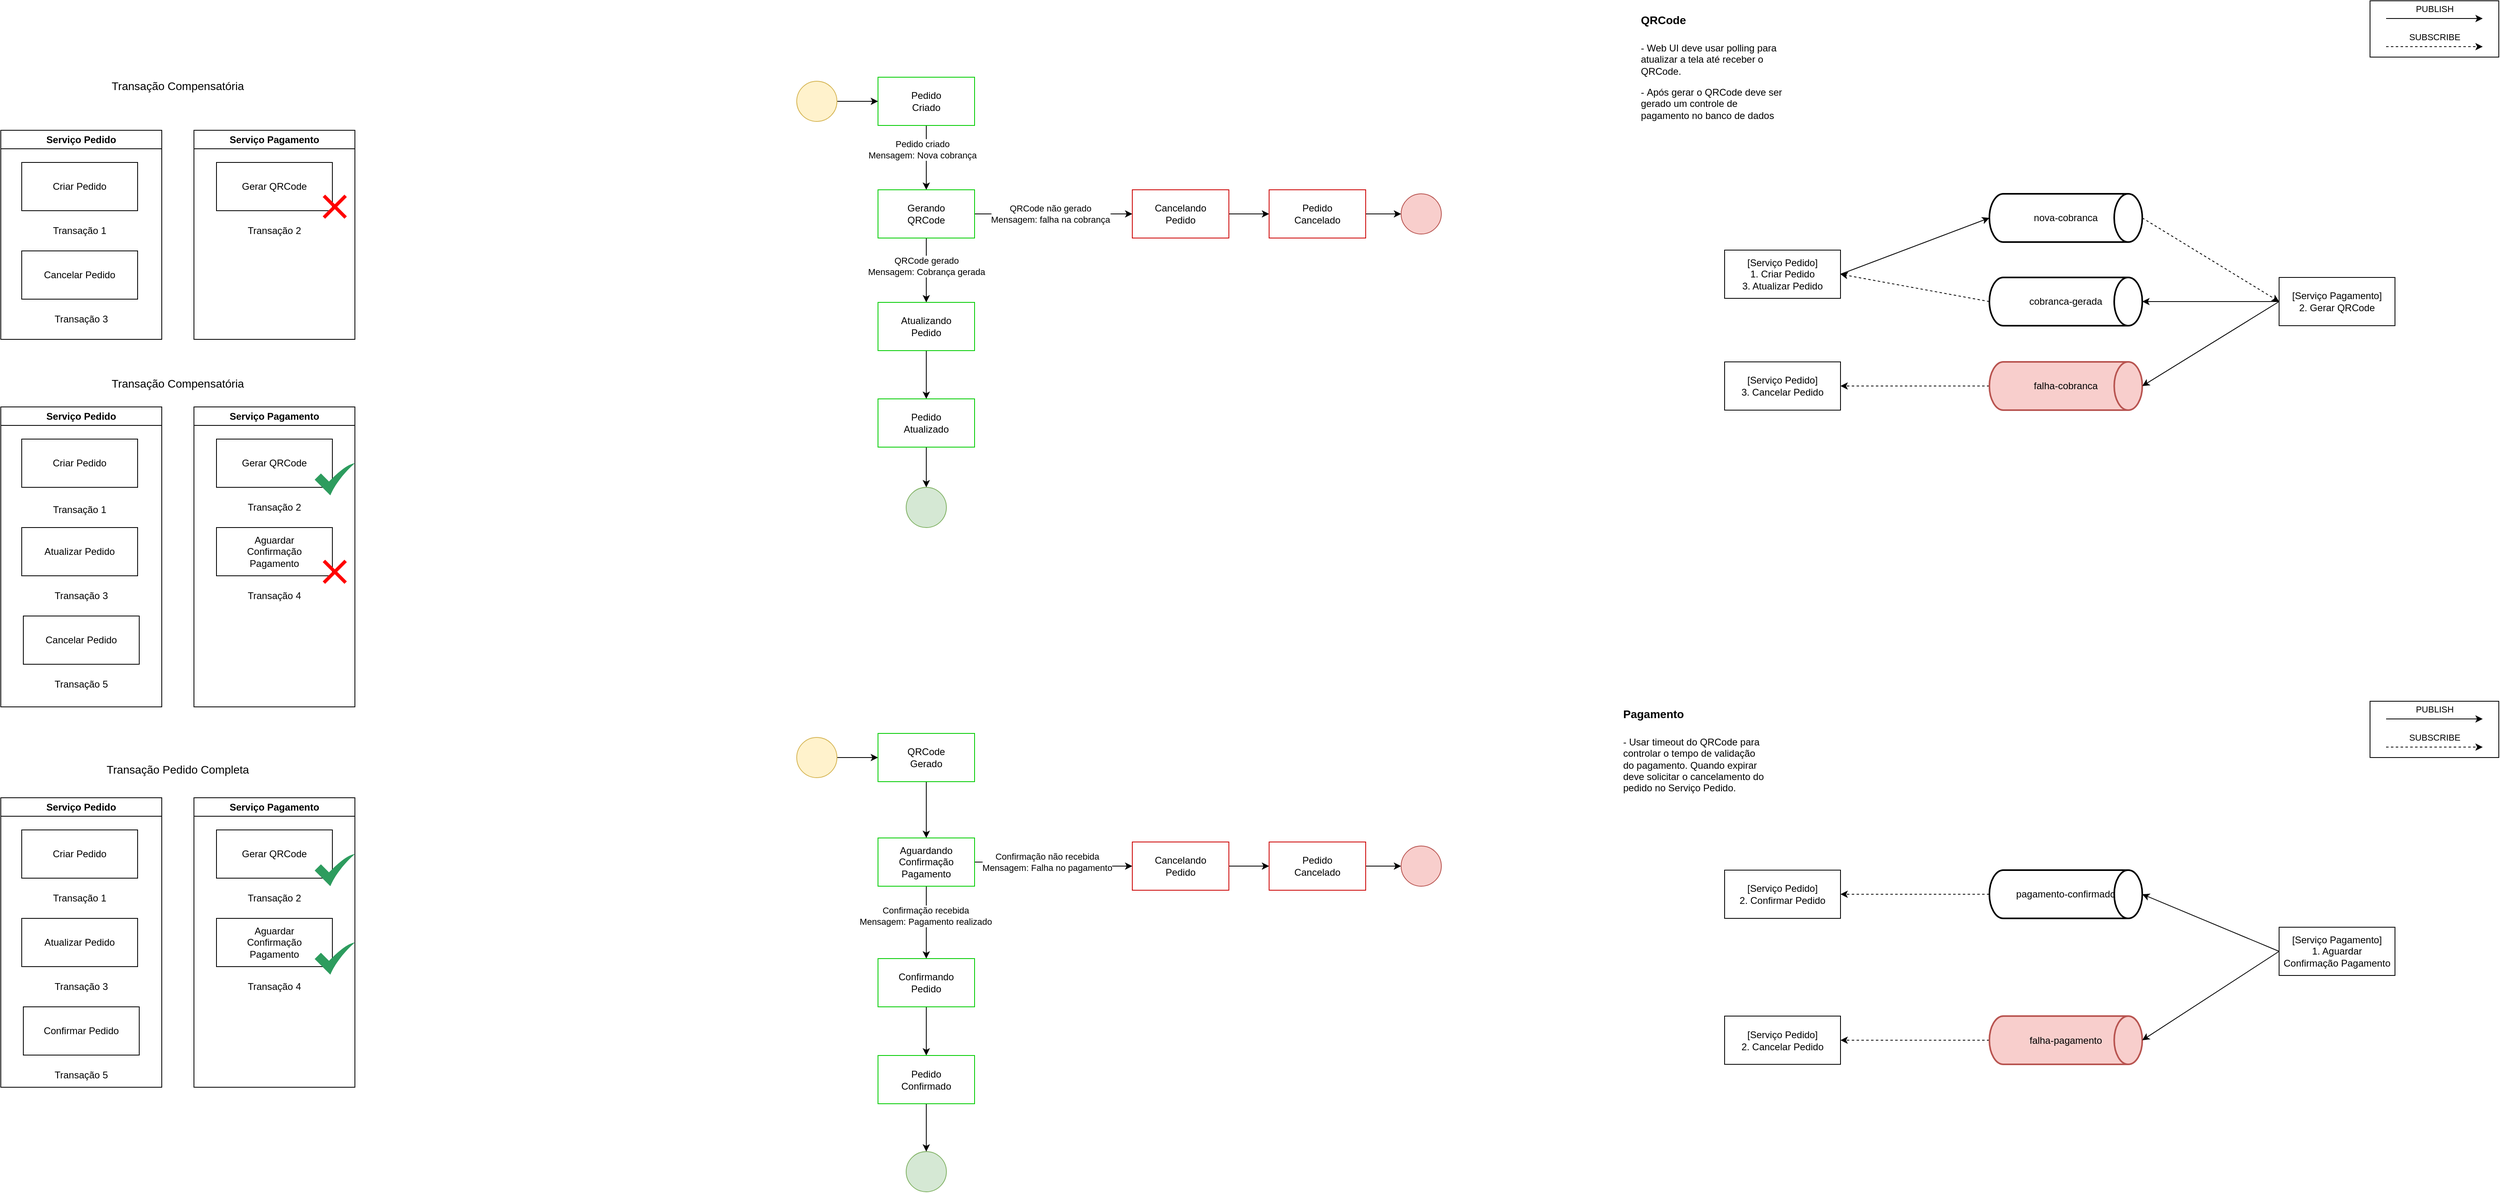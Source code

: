 <mxfile version="24.6.4" type="device">
  <diagram name="Página-1" id="YBKWWV3U3WQvLN6Vi81C">
    <mxGraphModel dx="4148" dy="2196" grid="1" gridSize="10" guides="1" tooltips="1" connect="1" arrows="1" fold="1" page="1" pageScale="1" pageWidth="1169" pageHeight="827" math="0" shadow="0">
      <root>
        <mxCell id="0" />
        <mxCell id="1" parent="0" />
        <mxCell id="zuMavi5Z5hh7SdYmHNoS-2" value="Serviço Pedido" style="swimlane;whiteSpace=wrap;html=1;rounded=0;" parent="1" vertex="1">
          <mxGeometry x="186" y="214" width="200" height="260" as="geometry" />
        </mxCell>
        <mxCell id="zuMavi5Z5hh7SdYmHNoS-28" value="Criar Pedido" style="rounded=0;whiteSpace=wrap;html=1;" parent="zuMavi5Z5hh7SdYmHNoS-2" vertex="1">
          <mxGeometry x="26" y="40" width="144" height="60" as="geometry" />
        </mxCell>
        <mxCell id="zuMavi5Z5hh7SdYmHNoS-29" value="Cancelar Pedido" style="rounded=0;whiteSpace=wrap;html=1;" parent="zuMavi5Z5hh7SdYmHNoS-2" vertex="1">
          <mxGeometry x="26" y="150" width="144" height="60" as="geometry" />
        </mxCell>
        <mxCell id="zuMavi5Z5hh7SdYmHNoS-56" value="Transação 1" style="text;html=1;align=center;verticalAlign=middle;whiteSpace=wrap;rounded=0;" parent="zuMavi5Z5hh7SdYmHNoS-2" vertex="1">
          <mxGeometry x="48" y="110" width="100" height="30" as="geometry" />
        </mxCell>
        <mxCell id="zuMavi5Z5hh7SdYmHNoS-62" value="Transação 3" style="text;html=1;align=center;verticalAlign=middle;whiteSpace=wrap;rounded=0;" parent="zuMavi5Z5hh7SdYmHNoS-2" vertex="1">
          <mxGeometry x="50" y="220" width="100" height="30" as="geometry" />
        </mxCell>
        <mxCell id="zuMavi5Z5hh7SdYmHNoS-4" value="Serviço Pagamento" style="swimlane;whiteSpace=wrap;html=1;rounded=0;" parent="1" vertex="1">
          <mxGeometry x="426" y="214" width="200" height="260" as="geometry" />
        </mxCell>
        <mxCell id="zuMavi5Z5hh7SdYmHNoS-30" value="Gerar QRCode" style="rounded=0;whiteSpace=wrap;html=1;" parent="zuMavi5Z5hh7SdYmHNoS-4" vertex="1">
          <mxGeometry x="28" y="40" width="144" height="60" as="geometry" />
        </mxCell>
        <mxCell id="zuMavi5Z5hh7SdYmHNoS-57" value="Transação 2" style="text;html=1;align=center;verticalAlign=middle;whiteSpace=wrap;rounded=0;" parent="zuMavi5Z5hh7SdYmHNoS-4" vertex="1">
          <mxGeometry x="50" y="110" width="100" height="30" as="geometry" />
        </mxCell>
        <mxCell id="XH2Z2Wnw0AaRT1uhe8G0-90" value="" style="shape=mxgraph.mockup.markup.redX;fillColor=#ff0000;html=1;shadow=0;whiteSpace=wrap;strokeColor=none;" parent="zuMavi5Z5hh7SdYmHNoS-4" vertex="1">
          <mxGeometry x="160" y="80" width="30" height="30" as="geometry" />
        </mxCell>
        <mxCell id="XH2Z2Wnw0AaRT1uhe8G0-48" value="Serviço Pedido" style="swimlane;whiteSpace=wrap;html=1;rounded=0;" parent="1" vertex="1">
          <mxGeometry x="186" y="1044" width="200" height="360" as="geometry" />
        </mxCell>
        <mxCell id="XH2Z2Wnw0AaRT1uhe8G0-49" value="Criar Pedido" style="rounded=0;whiteSpace=wrap;html=1;" parent="XH2Z2Wnw0AaRT1uhe8G0-48" vertex="1">
          <mxGeometry x="26" y="40" width="144" height="60" as="geometry" />
        </mxCell>
        <mxCell id="XH2Z2Wnw0AaRT1uhe8G0-50" value="Atualizar Pedido" style="rounded=0;whiteSpace=wrap;html=1;" parent="XH2Z2Wnw0AaRT1uhe8G0-48" vertex="1">
          <mxGeometry x="26" y="150" width="144" height="60" as="geometry" />
        </mxCell>
        <mxCell id="XH2Z2Wnw0AaRT1uhe8G0-51" value="Transação 1" style="text;html=1;align=center;verticalAlign=middle;whiteSpace=wrap;rounded=0;" parent="XH2Z2Wnw0AaRT1uhe8G0-48" vertex="1">
          <mxGeometry x="48" y="110" width="100" height="30" as="geometry" />
        </mxCell>
        <mxCell id="XH2Z2Wnw0AaRT1uhe8G0-52" value="Transação 3" style="text;html=1;align=center;verticalAlign=middle;whiteSpace=wrap;rounded=0;" parent="XH2Z2Wnw0AaRT1uhe8G0-48" vertex="1">
          <mxGeometry x="50" y="220" width="100" height="30" as="geometry" />
        </mxCell>
        <mxCell id="XH2Z2Wnw0AaRT1uhe8G0-91" value="Confirmar Pedido" style="rounded=0;whiteSpace=wrap;html=1;" parent="XH2Z2Wnw0AaRT1uhe8G0-48" vertex="1">
          <mxGeometry x="28" y="260" width="144" height="60" as="geometry" />
        </mxCell>
        <mxCell id="XH2Z2Wnw0AaRT1uhe8G0-92" value="Transação 5" style="text;html=1;align=center;verticalAlign=middle;whiteSpace=wrap;rounded=0;" parent="XH2Z2Wnw0AaRT1uhe8G0-48" vertex="1">
          <mxGeometry x="50" y="330" width="100" height="30" as="geometry" />
        </mxCell>
        <mxCell id="XH2Z2Wnw0AaRT1uhe8G0-54" value="Serviço Pagamento" style="swimlane;whiteSpace=wrap;html=1;rounded=0;" parent="1" vertex="1">
          <mxGeometry x="426" y="1044" width="200" height="360" as="geometry" />
        </mxCell>
        <mxCell id="XH2Z2Wnw0AaRT1uhe8G0-55" value="Gerar QRCode" style="rounded=0;whiteSpace=wrap;html=1;" parent="XH2Z2Wnw0AaRT1uhe8G0-54" vertex="1">
          <mxGeometry x="28" y="40" width="144" height="60" as="geometry" />
        </mxCell>
        <mxCell id="XH2Z2Wnw0AaRT1uhe8G0-56" value="Aguardar &lt;br&gt;Confirmação&lt;br&gt;Pagamento" style="rounded=0;whiteSpace=wrap;html=1;" parent="XH2Z2Wnw0AaRT1uhe8G0-54" vertex="1">
          <mxGeometry x="28" y="150" width="144" height="60" as="geometry" />
        </mxCell>
        <mxCell id="XH2Z2Wnw0AaRT1uhe8G0-57" value="Transação 2" style="text;html=1;align=center;verticalAlign=middle;whiteSpace=wrap;rounded=0;" parent="XH2Z2Wnw0AaRT1uhe8G0-54" vertex="1">
          <mxGeometry x="50" y="110" width="100" height="30" as="geometry" />
        </mxCell>
        <mxCell id="XH2Z2Wnw0AaRT1uhe8G0-58" value="Transação 4" style="text;html=1;align=center;verticalAlign=middle;whiteSpace=wrap;rounded=0;" parent="XH2Z2Wnw0AaRT1uhe8G0-54" vertex="1">
          <mxGeometry x="50" y="220" width="100" height="30" as="geometry" />
        </mxCell>
        <mxCell id="UOw_M8u2_97RZSL2g3l2-41" value="" style="sketch=0;html=1;aspect=fixed;strokeColor=none;shadow=0;align=center;fillColor=#2D9C5E;verticalAlign=top;labelPosition=center;verticalLabelPosition=bottom;shape=mxgraph.gcp2.check" parent="XH2Z2Wnw0AaRT1uhe8G0-54" vertex="1">
          <mxGeometry x="150" y="70" width="50" height="40" as="geometry" />
        </mxCell>
        <mxCell id="UOw_M8u2_97RZSL2g3l2-160" value="" style="sketch=0;html=1;aspect=fixed;strokeColor=none;shadow=0;align=center;fillColor=#2D9C5E;verticalAlign=top;labelPosition=center;verticalLabelPosition=bottom;shape=mxgraph.gcp2.check" parent="XH2Z2Wnw0AaRT1uhe8G0-54" vertex="1">
          <mxGeometry x="150" y="180" width="50" height="40" as="geometry" />
        </mxCell>
        <mxCell id="XH2Z2Wnw0AaRT1uhe8G0-93" value="&lt;font style=&quot;font-size: 14px;&quot;&gt;Transação Compensatória&lt;/font&gt;" style="text;html=1;align=center;verticalAlign=middle;whiteSpace=wrap;rounded=0;" parent="1" vertex="1">
          <mxGeometry x="276" y="144" width="260" height="30" as="geometry" />
        </mxCell>
        <mxCell id="XH2Z2Wnw0AaRT1uhe8G0-94" value="&lt;font style=&quot;font-size: 14px;&quot;&gt;Transação Pedido Completa&lt;/font&gt;" style="text;html=1;align=center;verticalAlign=middle;whiteSpace=wrap;rounded=0;" parent="1" vertex="1">
          <mxGeometry x="276" y="994" width="260" height="30" as="geometry" />
        </mxCell>
        <mxCell id="UOw_M8u2_97RZSL2g3l2-70" value="" style="edgeStyle=orthogonalEdgeStyle;rounded=0;orthogonalLoop=1;jettySize=auto;html=1;" parent="1" source="UOw_M8u2_97RZSL2g3l2-43" target="UOw_M8u2_97RZSL2g3l2-69" edge="1">
          <mxGeometry relative="1" as="geometry" />
        </mxCell>
        <mxCell id="UOw_M8u2_97RZSL2g3l2-75" value="Pedido criado&lt;br&gt;Mensagem: Nova cobrança" style="edgeLabel;html=1;align=center;verticalAlign=middle;resizable=0;points=[];" parent="UOw_M8u2_97RZSL2g3l2-70" vertex="1" connectable="0">
          <mxGeometry x="-0.25" y="-5" relative="1" as="geometry">
            <mxPoint as="offset" />
          </mxGeometry>
        </mxCell>
        <mxCell id="UOw_M8u2_97RZSL2g3l2-43" value="Pedido&lt;br&gt;Criado" style="rounded=0;whiteSpace=wrap;html=1;strokeColor=#00CC00;" parent="1" vertex="1">
          <mxGeometry x="1276" y="148" width="120" height="60" as="geometry" />
        </mxCell>
        <mxCell id="UOw_M8u2_97RZSL2g3l2-57" value="" style="edgeStyle=orthogonalEdgeStyle;rounded=0;orthogonalLoop=1;jettySize=auto;html=1;" parent="1" source="UOw_M8u2_97RZSL2g3l2-56" target="UOw_M8u2_97RZSL2g3l2-43" edge="1">
          <mxGeometry relative="1" as="geometry" />
        </mxCell>
        <mxCell id="UOw_M8u2_97RZSL2g3l2-56" value="" style="ellipse;whiteSpace=wrap;html=1;aspect=fixed;fillColor=#fff2cc;strokeColor=#d6b656;" parent="1" vertex="1">
          <mxGeometry x="1175" y="153" width="50" height="50" as="geometry" />
        </mxCell>
        <mxCell id="UOw_M8u2_97RZSL2g3l2-79" value="" style="edgeStyle=orthogonalEdgeStyle;rounded=0;orthogonalLoop=1;jettySize=auto;html=1;" parent="1" source="UOw_M8u2_97RZSL2g3l2-69" target="UOw_M8u2_97RZSL2g3l2-78" edge="1">
          <mxGeometry relative="1" as="geometry" />
        </mxCell>
        <mxCell id="UOw_M8u2_97RZSL2g3l2-80" value="QRCode gerado&lt;br&gt;Mensagem: Cobrança gerada" style="edgeLabel;html=1;align=center;verticalAlign=middle;resizable=0;points=[];" parent="UOw_M8u2_97RZSL2g3l2-79" vertex="1" connectable="0">
          <mxGeometry x="-0.097" relative="1" as="geometry">
            <mxPoint y="-1" as="offset" />
          </mxGeometry>
        </mxCell>
        <mxCell id="UOw_M8u2_97RZSL2g3l2-88" value="" style="edgeStyle=orthogonalEdgeStyle;rounded=0;orthogonalLoop=1;jettySize=auto;html=1;entryX=0;entryY=0.5;entryDx=0;entryDy=0;" parent="1" source="UOw_M8u2_97RZSL2g3l2-69" target="UOw_M8u2_97RZSL2g3l2-106" edge="1">
          <mxGeometry relative="1" as="geometry">
            <mxPoint x="1555" y="318" as="targetPoint" />
          </mxGeometry>
        </mxCell>
        <mxCell id="UOw_M8u2_97RZSL2g3l2-89" value="QRCode não gerado&lt;br&gt;Mensagem: falha na cobrança" style="edgeLabel;html=1;align=center;verticalAlign=middle;resizable=0;points=[];" parent="UOw_M8u2_97RZSL2g3l2-88" vertex="1" connectable="0">
          <mxGeometry x="-0.177" y="1" relative="1" as="geometry">
            <mxPoint x="13" y="1" as="offset" />
          </mxGeometry>
        </mxCell>
        <mxCell id="UOw_M8u2_97RZSL2g3l2-69" value="Gerando&lt;br&gt;QRCode" style="rounded=0;whiteSpace=wrap;html=1;strokeColor=#00CC00;" parent="1" vertex="1">
          <mxGeometry x="1276" y="288" width="120" height="60" as="geometry" />
        </mxCell>
        <mxCell id="PbyCfmUV0_hIPAIx3jjl-21" style="edgeStyle=orthogonalEdgeStyle;rounded=0;orthogonalLoop=1;jettySize=auto;html=1;exitX=0.5;exitY=1;exitDx=0;exitDy=0;entryX=0.5;entryY=0;entryDx=0;entryDy=0;" parent="1" source="UOw_M8u2_97RZSL2g3l2-78" target="PbyCfmUV0_hIPAIx3jjl-20" edge="1">
          <mxGeometry relative="1" as="geometry" />
        </mxCell>
        <mxCell id="UOw_M8u2_97RZSL2g3l2-78" value="Atualizando&lt;br&gt;Pedido" style="rounded=0;whiteSpace=wrap;html=1;strokeColor=#00CC00;" parent="1" vertex="1">
          <mxGeometry x="1276" y="428" width="120" height="60" as="geometry" />
        </mxCell>
        <mxCell id="UOw_M8u2_97RZSL2g3l2-92" value="" style="edgeStyle=orthogonalEdgeStyle;rounded=0;orthogonalLoop=1;jettySize=auto;html=1;exitX=1;exitY=0.5;exitDx=0;exitDy=0;entryX=0;entryY=0.5;entryDx=0;entryDy=0;" parent="1" source="UOw_M8u2_97RZSL2g3l2-106" target="PbyCfmUV0_hIPAIx3jjl-17" edge="1">
          <mxGeometry relative="1" as="geometry" />
        </mxCell>
        <mxCell id="UOw_M8u2_97RZSL2g3l2-94" value="" style="ellipse;whiteSpace=wrap;html=1;aspect=fixed;fillColor=#f8cecc;strokeColor=#b85450;" parent="1" vertex="1">
          <mxGeometry x="1926" y="293" width="50" height="50" as="geometry" />
        </mxCell>
        <mxCell id="UOw_M8u2_97RZSL2g3l2-106" value="Cancelando&lt;br&gt;Pedido" style="rounded=0;whiteSpace=wrap;html=1;strokeColor=#CC0000;" parent="1" vertex="1">
          <mxGeometry x="1592" y="288" width="120" height="60" as="geometry" />
        </mxCell>
        <mxCell id="EFVyd24zax1grO9VoEep-19" style="rounded=0;orthogonalLoop=1;jettySize=auto;html=1;exitX=1;exitY=0.5;exitDx=0;exitDy=0;exitPerimeter=0;entryX=0;entryY=0.5;entryDx=0;entryDy=0;dashed=1;" parent="1" source="UOw_M8u2_97RZSL2g3l2-117" target="EFVyd24zax1grO9VoEep-17" edge="1">
          <mxGeometry relative="1" as="geometry" />
        </mxCell>
        <mxCell id="UOw_M8u2_97RZSL2g3l2-117" value="nova-cobranca" style="strokeWidth=2;html=1;shape=mxgraph.flowchart.direct_data;whiteSpace=wrap;rounded=0;" parent="1" vertex="1">
          <mxGeometry x="2657" y="293" width="190" height="60" as="geometry" />
        </mxCell>
        <mxCell id="UOw_M8u2_97RZSL2g3l2-118" value="cobranca-gerada" style="strokeWidth=2;html=1;shape=mxgraph.flowchart.direct_data;whiteSpace=wrap;rounded=0;" parent="1" vertex="1">
          <mxGeometry x="2657" y="397" width="190" height="60" as="geometry" />
        </mxCell>
        <mxCell id="EFVyd24zax1grO9VoEep-24" style="rounded=0;orthogonalLoop=1;jettySize=auto;html=1;exitX=0;exitY=0.5;exitDx=0;exitDy=0;exitPerimeter=0;entryX=1;entryY=0.5;entryDx=0;entryDy=0;dashed=1;" parent="1" source="UOw_M8u2_97RZSL2g3l2-119" target="PbyCfmUV0_hIPAIx3jjl-67" edge="1">
          <mxGeometry relative="1" as="geometry" />
        </mxCell>
        <mxCell id="UOw_M8u2_97RZSL2g3l2-119" value="falha-cobranca" style="strokeWidth=2;html=1;shape=mxgraph.flowchart.direct_data;whiteSpace=wrap;rounded=0;fillColor=#f8cecc;strokeColor=#b85450;" parent="1" vertex="1">
          <mxGeometry x="2657" y="502" width="190" height="60" as="geometry" />
        </mxCell>
        <mxCell id="UOw_M8u2_97RZSL2g3l2-131" value="" style="group" parent="1" vertex="1" connectable="0">
          <mxGeometry x="3130" y="53" width="160" height="70" as="geometry" />
        </mxCell>
        <mxCell id="UOw_M8u2_97RZSL2g3l2-126" value="" style="rounded=0;whiteSpace=wrap;html=1;" parent="UOw_M8u2_97RZSL2g3l2-131" vertex="1">
          <mxGeometry width="160" height="70" as="geometry" />
        </mxCell>
        <mxCell id="UOw_M8u2_97RZSL2g3l2-127" value="" style="endArrow=classic;html=1;rounded=0;" parent="UOw_M8u2_97RZSL2g3l2-131" edge="1">
          <mxGeometry width="50" height="50" relative="1" as="geometry">
            <mxPoint x="20" y="22" as="sourcePoint" />
            <mxPoint x="140" y="22" as="targetPoint" />
          </mxGeometry>
        </mxCell>
        <mxCell id="UOw_M8u2_97RZSL2g3l2-128" value="PUBLISH" style="edgeLabel;html=1;align=center;verticalAlign=middle;resizable=0;points=[];" parent="UOw_M8u2_97RZSL2g3l2-127" vertex="1" connectable="0">
          <mxGeometry x="-0.246" y="4" relative="1" as="geometry">
            <mxPoint x="15" y="-8" as="offset" />
          </mxGeometry>
        </mxCell>
        <mxCell id="UOw_M8u2_97RZSL2g3l2-129" value="" style="endArrow=classic;html=1;rounded=0;dashed=1;" parent="UOw_M8u2_97RZSL2g3l2-131" edge="1">
          <mxGeometry width="50" height="50" relative="1" as="geometry">
            <mxPoint x="20" y="57" as="sourcePoint" />
            <mxPoint x="140" y="57" as="targetPoint" />
          </mxGeometry>
        </mxCell>
        <mxCell id="UOw_M8u2_97RZSL2g3l2-130" value="SUBSCRIBE" style="edgeLabel;html=1;align=center;verticalAlign=middle;resizable=0;points=[];" parent="UOw_M8u2_97RZSL2g3l2-129" vertex="1" connectable="0">
          <mxGeometry x="-0.246" y="4" relative="1" as="geometry">
            <mxPoint x="15" y="-8" as="offset" />
          </mxGeometry>
        </mxCell>
        <mxCell id="UOw_M8u2_97RZSL2g3l2-132" value="[Serviço Pedido]&lt;br&gt;1. Criar Pedido&lt;br&gt;3. Atualizar Pedido" style="rounded=0;whiteSpace=wrap;html=1;" parent="1" vertex="1">
          <mxGeometry x="2328" y="363" width="144" height="60" as="geometry" />
        </mxCell>
        <mxCell id="UOw_M8u2_97RZSL2g3l2-136" value="Serviço Pedido" style="swimlane;whiteSpace=wrap;html=1;rounded=0;" parent="1" vertex="1">
          <mxGeometry x="186" y="558" width="200" height="373" as="geometry" />
        </mxCell>
        <mxCell id="UOw_M8u2_97RZSL2g3l2-137" value="Criar Pedido" style="rounded=0;whiteSpace=wrap;html=1;" parent="UOw_M8u2_97RZSL2g3l2-136" vertex="1">
          <mxGeometry x="26" y="40" width="144" height="60" as="geometry" />
        </mxCell>
        <mxCell id="UOw_M8u2_97RZSL2g3l2-138" value="Atualizar Pedido" style="rounded=0;whiteSpace=wrap;html=1;" parent="UOw_M8u2_97RZSL2g3l2-136" vertex="1">
          <mxGeometry x="26" y="150" width="144" height="60" as="geometry" />
        </mxCell>
        <mxCell id="UOw_M8u2_97RZSL2g3l2-139" value="Transação 1" style="text;html=1;align=center;verticalAlign=middle;whiteSpace=wrap;rounded=0;" parent="UOw_M8u2_97RZSL2g3l2-136" vertex="1">
          <mxGeometry x="48" y="113" width="100" height="30" as="geometry" />
        </mxCell>
        <mxCell id="UOw_M8u2_97RZSL2g3l2-140" value="Transação 3" style="text;html=1;align=center;verticalAlign=middle;whiteSpace=wrap;rounded=0;" parent="UOw_M8u2_97RZSL2g3l2-136" vertex="1">
          <mxGeometry x="50" y="220" width="100" height="30" as="geometry" />
        </mxCell>
        <mxCell id="UOw_M8u2_97RZSL2g3l2-141" value="Cancelar Pedido" style="rounded=0;whiteSpace=wrap;html=1;" parent="UOw_M8u2_97RZSL2g3l2-136" vertex="1">
          <mxGeometry x="28" y="260" width="144" height="60" as="geometry" />
        </mxCell>
        <mxCell id="UOw_M8u2_97RZSL2g3l2-142" value="Transação 5" style="text;html=1;align=center;verticalAlign=middle;whiteSpace=wrap;rounded=0;" parent="UOw_M8u2_97RZSL2g3l2-136" vertex="1">
          <mxGeometry x="50" y="330" width="100" height="30" as="geometry" />
        </mxCell>
        <mxCell id="UOw_M8u2_97RZSL2g3l2-143" value="Serviço Pagamento" style="swimlane;whiteSpace=wrap;html=1;rounded=0;" parent="1" vertex="1">
          <mxGeometry x="426" y="558" width="200" height="373" as="geometry" />
        </mxCell>
        <mxCell id="UOw_M8u2_97RZSL2g3l2-144" value="Gerar QRCode" style="rounded=0;whiteSpace=wrap;html=1;" parent="UOw_M8u2_97RZSL2g3l2-143" vertex="1">
          <mxGeometry x="28" y="40" width="144" height="60" as="geometry" />
        </mxCell>
        <mxCell id="UOw_M8u2_97RZSL2g3l2-145" value="Aguardar&lt;br&gt;Confirmação&lt;br&gt;Pagamento" style="rounded=0;whiteSpace=wrap;html=1;" parent="UOw_M8u2_97RZSL2g3l2-143" vertex="1">
          <mxGeometry x="28" y="150" width="144" height="60" as="geometry" />
        </mxCell>
        <mxCell id="UOw_M8u2_97RZSL2g3l2-146" value="Transação 2" style="text;html=1;align=center;verticalAlign=middle;whiteSpace=wrap;rounded=0;" parent="UOw_M8u2_97RZSL2g3l2-143" vertex="1">
          <mxGeometry x="50" y="110" width="100" height="30" as="geometry" />
        </mxCell>
        <mxCell id="UOw_M8u2_97RZSL2g3l2-147" value="Transação 4" style="text;html=1;align=center;verticalAlign=middle;whiteSpace=wrap;rounded=0;" parent="UOw_M8u2_97RZSL2g3l2-143" vertex="1">
          <mxGeometry x="50" y="220" width="100" height="30" as="geometry" />
        </mxCell>
        <mxCell id="UOw_M8u2_97RZSL2g3l2-148" value="" style="sketch=0;html=1;aspect=fixed;strokeColor=none;shadow=0;align=center;fillColor=#2D9C5E;verticalAlign=top;labelPosition=center;verticalLabelPosition=bottom;shape=mxgraph.gcp2.check" parent="UOw_M8u2_97RZSL2g3l2-143" vertex="1">
          <mxGeometry x="150" y="70" width="50" height="40" as="geometry" />
        </mxCell>
        <mxCell id="UOw_M8u2_97RZSL2g3l2-159" value="" style="shape=mxgraph.mockup.markup.redX;fillColor=#ff0000;html=1;shadow=0;whiteSpace=wrap;strokeColor=none;" parent="UOw_M8u2_97RZSL2g3l2-143" vertex="1">
          <mxGeometry x="160" y="190" width="30" height="30" as="geometry" />
        </mxCell>
        <mxCell id="UOw_M8u2_97RZSL2g3l2-154" value="&lt;span style=&quot;font-size: 14px;&quot;&gt;Transação Compensatória&lt;/span&gt;" style="text;html=1;align=center;verticalAlign=middle;whiteSpace=wrap;rounded=0;" parent="1" vertex="1">
          <mxGeometry x="276" y="514" width="260" height="30" as="geometry" />
        </mxCell>
        <mxCell id="UOw_M8u2_97RZSL2g3l2-173" value="" style="ellipse;whiteSpace=wrap;html=1;aspect=fixed;fillColor=#d5e8d4;strokeColor=#82b366;" parent="1" vertex="1">
          <mxGeometry x="1311" y="1484" width="50" height="50" as="geometry" />
        </mxCell>
        <mxCell id="PbyCfmUV0_hIPAIx3jjl-33" value="" style="edgeStyle=orthogonalEdgeStyle;rounded=0;orthogonalLoop=1;jettySize=auto;html=1;" parent="1" source="UOw_M8u2_97RZSL2g3l2-174" target="PbyCfmUV0_hIPAIx3jjl-32" edge="1">
          <mxGeometry relative="1" as="geometry" />
        </mxCell>
        <mxCell id="UOw_M8u2_97RZSL2g3l2-174" value="Confirmando&lt;br&gt;Pedido" style="rounded=0;whiteSpace=wrap;html=1;strokeColor=#00CC00;" parent="1" vertex="1">
          <mxGeometry x="1276" y="1244" width="120" height="60" as="geometry" />
        </mxCell>
        <mxCell id="EFVyd24zax1grO9VoEep-17" value="[Serviço Pagamento]&lt;br&gt;2. Gerar QRCode" style="rounded=0;whiteSpace=wrap;html=1;" parent="1" vertex="1">
          <mxGeometry x="3017" y="397" width="144" height="60" as="geometry" />
        </mxCell>
        <mxCell id="EFVyd24zax1grO9VoEep-18" style="rounded=0;orthogonalLoop=1;jettySize=auto;html=1;entryX=0;entryY=0.5;entryDx=0;entryDy=0;entryPerimeter=0;exitX=1;exitY=0.5;exitDx=0;exitDy=0;" parent="1" source="UOw_M8u2_97RZSL2g3l2-132" target="UOw_M8u2_97RZSL2g3l2-117" edge="1">
          <mxGeometry relative="1" as="geometry" />
        </mxCell>
        <mxCell id="EFVyd24zax1grO9VoEep-20" style="rounded=0;orthogonalLoop=1;jettySize=auto;html=1;exitX=0;exitY=0.5;exitDx=0;exitDy=0;entryX=1;entryY=0.5;entryDx=0;entryDy=0;entryPerimeter=0;" parent="1" source="EFVyd24zax1grO9VoEep-17" target="UOw_M8u2_97RZSL2g3l2-118" edge="1">
          <mxGeometry relative="1" as="geometry" />
        </mxCell>
        <mxCell id="EFVyd24zax1grO9VoEep-21" style="rounded=0;orthogonalLoop=1;jettySize=auto;html=1;exitX=0;exitY=0.5;exitDx=0;exitDy=0;exitPerimeter=0;dashed=1;entryX=1;entryY=0.5;entryDx=0;entryDy=0;" parent="1" source="UOw_M8u2_97RZSL2g3l2-118" target="UOw_M8u2_97RZSL2g3l2-132" edge="1">
          <mxGeometry relative="1" as="geometry">
            <mxPoint x="2397" y="325" as="targetPoint" />
          </mxGeometry>
        </mxCell>
        <mxCell id="EFVyd24zax1grO9VoEep-22" value="&lt;h1 style=&quot;margin-top: 0px;&quot;&gt;&lt;font style=&quot;font-size: 14px;&quot;&gt;QRCode&lt;/font&gt;&lt;/h1&gt;&lt;p&gt;- Web UI deve usar polling para atualizar a tela até receber o QRCode.&lt;/p&gt;&lt;p&gt;-&amp;nbsp;Após gerar o QRCode deve ser gerado um controle de pagamento no banco de dados&lt;/p&gt;" style="text;html=1;whiteSpace=wrap;overflow=hidden;rounded=0;" parent="1" vertex="1">
          <mxGeometry x="2222" y="53" width="180" height="161" as="geometry" />
        </mxCell>
        <mxCell id="EFVyd24zax1grO9VoEep-23" style="rounded=0;orthogonalLoop=1;jettySize=auto;html=1;exitX=0;exitY=0.5;exitDx=0;exitDy=0;entryX=1;entryY=0.5;entryDx=0;entryDy=0;entryPerimeter=0;" parent="1" source="EFVyd24zax1grO9VoEep-17" target="UOw_M8u2_97RZSL2g3l2-119" edge="1">
          <mxGeometry relative="1" as="geometry" />
        </mxCell>
        <mxCell id="PbyCfmUV0_hIPAIx3jjl-6" value="" style="ellipse;whiteSpace=wrap;html=1;aspect=fixed;fillColor=#d5e8d4;strokeColor=#82b366;" parent="1" vertex="1">
          <mxGeometry x="1311" y="658" width="50" height="50" as="geometry" />
        </mxCell>
        <mxCell id="PbyCfmUV0_hIPAIx3jjl-10" value="" style="edgeStyle=orthogonalEdgeStyle;rounded=0;orthogonalLoop=1;jettySize=auto;html=1;entryX=0;entryY=0.5;entryDx=0;entryDy=0;" parent="1" source="PbyCfmUV0_hIPAIx3jjl-8" target="bcvBeKpRSFmI9E3Ks8MH-1" edge="1">
          <mxGeometry relative="1" as="geometry">
            <mxPoint x="1270" y="1124" as="targetPoint" />
          </mxGeometry>
        </mxCell>
        <mxCell id="PbyCfmUV0_hIPAIx3jjl-8" value="" style="ellipse;whiteSpace=wrap;html=1;aspect=fixed;fillColor=#fff2cc;strokeColor=#d6b656;" parent="1" vertex="1">
          <mxGeometry x="1175" y="969" width="50" height="50" as="geometry" />
        </mxCell>
        <mxCell id="PbyCfmUV0_hIPAIx3jjl-15" style="edgeStyle=orthogonalEdgeStyle;rounded=0;orthogonalLoop=1;jettySize=auto;html=1;exitX=1;exitY=0.5;exitDx=0;exitDy=0;entryX=0;entryY=0.5;entryDx=0;entryDy=0;" parent="1" source="PbyCfmUV0_hIPAIx3jjl-11" target="PbyCfmUV0_hIPAIx3jjl-14" edge="1">
          <mxGeometry relative="1" as="geometry" />
        </mxCell>
        <mxCell id="PbyCfmUV0_hIPAIx3jjl-16" value="Confirmação não recebida&lt;br&gt;Mensagem: Falha no pagamento" style="edgeLabel;html=1;align=center;verticalAlign=middle;resizable=0;points=[];" parent="PbyCfmUV0_hIPAIx3jjl-15" vertex="1" connectable="0">
          <mxGeometry x="-0.182" y="-2" relative="1" as="geometry">
            <mxPoint x="8" y="-2" as="offset" />
          </mxGeometry>
        </mxCell>
        <mxCell id="PbyCfmUV0_hIPAIx3jjl-29" style="edgeStyle=orthogonalEdgeStyle;rounded=0;orthogonalLoop=1;jettySize=auto;html=1;exitX=0.5;exitY=1;exitDx=0;exitDy=0;entryX=0.5;entryY=0;entryDx=0;entryDy=0;" parent="1" source="PbyCfmUV0_hIPAIx3jjl-11" target="UOw_M8u2_97RZSL2g3l2-174" edge="1">
          <mxGeometry relative="1" as="geometry" />
        </mxCell>
        <mxCell id="PbyCfmUV0_hIPAIx3jjl-30" value="Confirmação recebida&lt;br&gt;Mensagem: Pagamento realizado" style="edgeLabel;html=1;align=center;verticalAlign=middle;resizable=0;points=[];" parent="PbyCfmUV0_hIPAIx3jjl-29" vertex="1" connectable="0">
          <mxGeometry x="-0.178" y="-1" relative="1" as="geometry">
            <mxPoint as="offset" />
          </mxGeometry>
        </mxCell>
        <mxCell id="PbyCfmUV0_hIPAIx3jjl-11" value="Aguardando&lt;br&gt;Confirmação&lt;br&gt;Pagamento" style="rounded=0;whiteSpace=wrap;html=1;strokeColor=#00CC00;" parent="1" vertex="1">
          <mxGeometry x="1276" y="1094" width="120" height="60" as="geometry" />
        </mxCell>
        <mxCell id="PbyCfmUV0_hIPAIx3jjl-24" style="edgeStyle=orthogonalEdgeStyle;rounded=0;orthogonalLoop=1;jettySize=auto;html=1;exitX=1;exitY=0.5;exitDx=0;exitDy=0;entryX=0;entryY=0.5;entryDx=0;entryDy=0;" parent="1" source="PbyCfmUV0_hIPAIx3jjl-14" target="PbyCfmUV0_hIPAIx3jjl-23" edge="1">
          <mxGeometry relative="1" as="geometry" />
        </mxCell>
        <mxCell id="PbyCfmUV0_hIPAIx3jjl-14" value="Cancelando&lt;br&gt;Pedido" style="rounded=0;whiteSpace=wrap;html=1;strokeColor=#CC0000;" parent="1" vertex="1">
          <mxGeometry x="1592" y="1099" width="120" height="60" as="geometry" />
        </mxCell>
        <mxCell id="PbyCfmUV0_hIPAIx3jjl-19" style="edgeStyle=orthogonalEdgeStyle;rounded=0;orthogonalLoop=1;jettySize=auto;html=1;exitX=1;exitY=0.5;exitDx=0;exitDy=0;entryX=0;entryY=0.5;entryDx=0;entryDy=0;" parent="1" source="PbyCfmUV0_hIPAIx3jjl-17" target="UOw_M8u2_97RZSL2g3l2-94" edge="1">
          <mxGeometry relative="1" as="geometry" />
        </mxCell>
        <mxCell id="PbyCfmUV0_hIPAIx3jjl-17" value="Pedido&lt;br&gt;Cancelado" style="rounded=0;whiteSpace=wrap;html=1;strokeColor=#CC0000;" parent="1" vertex="1">
          <mxGeometry x="1762" y="288" width="120" height="60" as="geometry" />
        </mxCell>
        <mxCell id="PbyCfmUV0_hIPAIx3jjl-22" style="edgeStyle=orthogonalEdgeStyle;rounded=0;orthogonalLoop=1;jettySize=auto;html=1;exitX=0.5;exitY=1;exitDx=0;exitDy=0;entryX=0.5;entryY=0;entryDx=0;entryDy=0;" parent="1" source="PbyCfmUV0_hIPAIx3jjl-20" target="PbyCfmUV0_hIPAIx3jjl-6" edge="1">
          <mxGeometry relative="1" as="geometry" />
        </mxCell>
        <mxCell id="PbyCfmUV0_hIPAIx3jjl-20" value="Pedido&lt;br&gt;Atualizado" style="rounded=0;whiteSpace=wrap;html=1;strokeColor=#00CC00;" parent="1" vertex="1">
          <mxGeometry x="1276" y="548" width="120" height="60" as="geometry" />
        </mxCell>
        <mxCell id="PbyCfmUV0_hIPAIx3jjl-26" style="edgeStyle=orthogonalEdgeStyle;rounded=0;orthogonalLoop=1;jettySize=auto;html=1;exitX=1;exitY=0.5;exitDx=0;exitDy=0;entryX=0;entryY=0.5;entryDx=0;entryDy=0;" parent="1" source="PbyCfmUV0_hIPAIx3jjl-23" target="PbyCfmUV0_hIPAIx3jjl-25" edge="1">
          <mxGeometry relative="1" as="geometry" />
        </mxCell>
        <mxCell id="PbyCfmUV0_hIPAIx3jjl-23" value="Pedido&lt;br&gt;Cancelado" style="rounded=0;whiteSpace=wrap;html=1;strokeColor=#CC0000;" parent="1" vertex="1">
          <mxGeometry x="1762" y="1099" width="120" height="60" as="geometry" />
        </mxCell>
        <mxCell id="PbyCfmUV0_hIPAIx3jjl-25" value="" style="ellipse;whiteSpace=wrap;html=1;aspect=fixed;fillColor=#f8cecc;strokeColor=#b85450;" parent="1" vertex="1">
          <mxGeometry x="1926" y="1104" width="50" height="50" as="geometry" />
        </mxCell>
        <mxCell id="PbyCfmUV0_hIPAIx3jjl-34" style="edgeStyle=orthogonalEdgeStyle;rounded=0;orthogonalLoop=1;jettySize=auto;html=1;exitX=0.5;exitY=1;exitDx=0;exitDy=0;" parent="1" source="PbyCfmUV0_hIPAIx3jjl-32" target="UOw_M8u2_97RZSL2g3l2-173" edge="1">
          <mxGeometry relative="1" as="geometry" />
        </mxCell>
        <mxCell id="PbyCfmUV0_hIPAIx3jjl-32" value="Pedido&lt;br&gt;Confirmado" style="rounded=0;whiteSpace=wrap;html=1;strokeColor=#00CC00;" parent="1" vertex="1">
          <mxGeometry x="1276" y="1364.5" width="120" height="60" as="geometry" />
        </mxCell>
        <mxCell id="PbyCfmUV0_hIPAIx3jjl-43" style="rounded=0;orthogonalLoop=1;jettySize=auto;html=1;exitX=0;exitY=0.5;exitDx=0;exitDy=0;exitPerimeter=0;entryX=1;entryY=0.5;entryDx=0;entryDy=0;dashed=1;" parent="1" source="PbyCfmUV0_hIPAIx3jjl-62" target="PbyCfmUV0_hIPAIx3jjl-68" edge="1">
          <mxGeometry relative="1" as="geometry">
            <mxPoint x="2751" y="1364" as="sourcePoint" />
          </mxGeometry>
        </mxCell>
        <mxCell id="PbyCfmUV0_hIPAIx3jjl-45" value="" style="group" parent="1" vertex="1" connectable="0">
          <mxGeometry x="3130" y="924" width="160" height="70" as="geometry" />
        </mxCell>
        <mxCell id="PbyCfmUV0_hIPAIx3jjl-46" value="" style="rounded=0;whiteSpace=wrap;html=1;" parent="PbyCfmUV0_hIPAIx3jjl-45" vertex="1">
          <mxGeometry width="160" height="70" as="geometry" />
        </mxCell>
        <mxCell id="PbyCfmUV0_hIPAIx3jjl-47" value="" style="endArrow=classic;html=1;rounded=0;" parent="PbyCfmUV0_hIPAIx3jjl-45" edge="1">
          <mxGeometry width="50" height="50" relative="1" as="geometry">
            <mxPoint x="20" y="22" as="sourcePoint" />
            <mxPoint x="140" y="22" as="targetPoint" />
          </mxGeometry>
        </mxCell>
        <mxCell id="PbyCfmUV0_hIPAIx3jjl-48" value="PUBLISH" style="edgeLabel;html=1;align=center;verticalAlign=middle;resizable=0;points=[];" parent="PbyCfmUV0_hIPAIx3jjl-47" vertex="1" connectable="0">
          <mxGeometry x="-0.246" y="4" relative="1" as="geometry">
            <mxPoint x="15" y="-8" as="offset" />
          </mxGeometry>
        </mxCell>
        <mxCell id="PbyCfmUV0_hIPAIx3jjl-49" value="" style="endArrow=classic;html=1;rounded=0;dashed=1;" parent="PbyCfmUV0_hIPAIx3jjl-45" edge="1">
          <mxGeometry width="50" height="50" relative="1" as="geometry">
            <mxPoint x="20" y="57" as="sourcePoint" />
            <mxPoint x="140" y="57" as="targetPoint" />
          </mxGeometry>
        </mxCell>
        <mxCell id="PbyCfmUV0_hIPAIx3jjl-50" value="SUBSCRIBE" style="edgeLabel;html=1;align=center;verticalAlign=middle;resizable=0;points=[];" parent="PbyCfmUV0_hIPAIx3jjl-49" vertex="1" connectable="0">
          <mxGeometry x="-0.246" y="4" relative="1" as="geometry">
            <mxPoint x="15" y="-8" as="offset" />
          </mxGeometry>
        </mxCell>
        <mxCell id="PbyCfmUV0_hIPAIx3jjl-52" value="[Serviço Pagamento]&lt;br&gt;1. Aguardar&lt;br&gt;Confirmação Pagamento" style="rounded=0;whiteSpace=wrap;html=1;" parent="1" vertex="1">
          <mxGeometry x="3017" y="1205" width="144" height="60" as="geometry" />
        </mxCell>
        <mxCell id="PbyCfmUV0_hIPAIx3jjl-57" value="&lt;h1 style=&quot;margin-top: 0px;&quot;&gt;&lt;font style=&quot;font-size: 14px;&quot;&gt;Pagamento&lt;/font&gt;&lt;/h1&gt;&lt;p&gt;- Usar timeout do QRCode para controlar o tempo de validação do pagamento. Quando expirar deve solicitar o cancelamento do pedido no Serviço Pedido.&lt;/p&gt;" style="text;html=1;whiteSpace=wrap;overflow=hidden;rounded=0;" parent="1" vertex="1">
          <mxGeometry x="2200" y="916" width="180" height="138" as="geometry" />
        </mxCell>
        <mxCell id="PbyCfmUV0_hIPAIx3jjl-59" style="rounded=0;orthogonalLoop=1;jettySize=auto;html=1;exitX=0;exitY=0.5;exitDx=0;exitDy=0;exitPerimeter=0;entryX=1;entryY=0.5;entryDx=0;entryDy=0;dashed=1;" parent="1" source="PbyCfmUV0_hIPAIx3jjl-60" target="PbyCfmUV0_hIPAIx3jjl-64" edge="1">
          <mxGeometry relative="1" as="geometry">
            <mxPoint x="2575" y="1304" as="targetPoint" />
          </mxGeometry>
        </mxCell>
        <mxCell id="PbyCfmUV0_hIPAIx3jjl-60" value="pagamento-confirmado" style="strokeWidth=2;html=1;shape=mxgraph.flowchart.direct_data;whiteSpace=wrap;rounded=0;" parent="1" vertex="1">
          <mxGeometry x="2657" y="1134" width="190" height="60" as="geometry" />
        </mxCell>
        <mxCell id="PbyCfmUV0_hIPAIx3jjl-62" value="falha-&lt;span style=&quot;background-color: initial;&quot;&gt;pagamento&lt;/span&gt;" style="strokeWidth=2;html=1;shape=mxgraph.flowchart.direct_data;whiteSpace=wrap;rounded=0;fillColor=#f8cecc;strokeColor=#b85450;" parent="1" vertex="1">
          <mxGeometry x="2657" y="1315.5" width="190" height="60" as="geometry" />
        </mxCell>
        <mxCell id="PbyCfmUV0_hIPAIx3jjl-63" style="rounded=0;orthogonalLoop=1;jettySize=auto;html=1;exitX=0;exitY=0.5;exitDx=0;exitDy=0;entryX=1;entryY=0.5;entryDx=0;entryDy=0;entryPerimeter=0;" parent="1" source="PbyCfmUV0_hIPAIx3jjl-52" target="PbyCfmUV0_hIPAIx3jjl-60" edge="1">
          <mxGeometry relative="1" as="geometry" />
        </mxCell>
        <mxCell id="PbyCfmUV0_hIPAIx3jjl-64" value="[Serviço Pedido]&lt;br&gt;&lt;div&gt;2. Confirmar Pedido&lt;/div&gt;" style="rounded=0;whiteSpace=wrap;html=1;" parent="1" vertex="1">
          <mxGeometry x="2328" y="1134" width="144" height="60" as="geometry" />
        </mxCell>
        <mxCell id="PbyCfmUV0_hIPAIx3jjl-66" style="rounded=0;orthogonalLoop=1;jettySize=auto;html=1;exitX=0;exitY=0.5;exitDx=0;exitDy=0;entryX=1;entryY=0.5;entryDx=0;entryDy=0;entryPerimeter=0;" parent="1" source="PbyCfmUV0_hIPAIx3jjl-52" target="PbyCfmUV0_hIPAIx3jjl-62" edge="1">
          <mxGeometry relative="1" as="geometry" />
        </mxCell>
        <mxCell id="PbyCfmUV0_hIPAIx3jjl-67" value="[Serviço Pedido]&lt;br&gt;&lt;div&gt;3. Cancelar Pedido&lt;/div&gt;" style="rounded=0;whiteSpace=wrap;html=1;" parent="1" vertex="1">
          <mxGeometry x="2328" y="502" width="144" height="60" as="geometry" />
        </mxCell>
        <mxCell id="PbyCfmUV0_hIPAIx3jjl-68" value="[Serviço Pedido]&lt;br&gt;2. Cancelar Pedido" style="rounded=0;whiteSpace=wrap;html=1;" parent="1" vertex="1">
          <mxGeometry x="2328" y="1315.5" width="144" height="60" as="geometry" />
        </mxCell>
        <mxCell id="bcvBeKpRSFmI9E3Ks8MH-2" style="edgeStyle=orthogonalEdgeStyle;rounded=0;orthogonalLoop=1;jettySize=auto;html=1;exitX=0.5;exitY=1;exitDx=0;exitDy=0;entryX=0.5;entryY=0;entryDx=0;entryDy=0;" parent="1" source="bcvBeKpRSFmI9E3Ks8MH-1" target="PbyCfmUV0_hIPAIx3jjl-11" edge="1">
          <mxGeometry relative="1" as="geometry" />
        </mxCell>
        <mxCell id="bcvBeKpRSFmI9E3Ks8MH-1" value="QRCode&lt;br&gt;Gerado" style="rounded=0;whiteSpace=wrap;html=1;strokeColor=#00CC00;" parent="1" vertex="1">
          <mxGeometry x="1276" y="964" width="120" height="60" as="geometry" />
        </mxCell>
      </root>
    </mxGraphModel>
  </diagram>
</mxfile>
